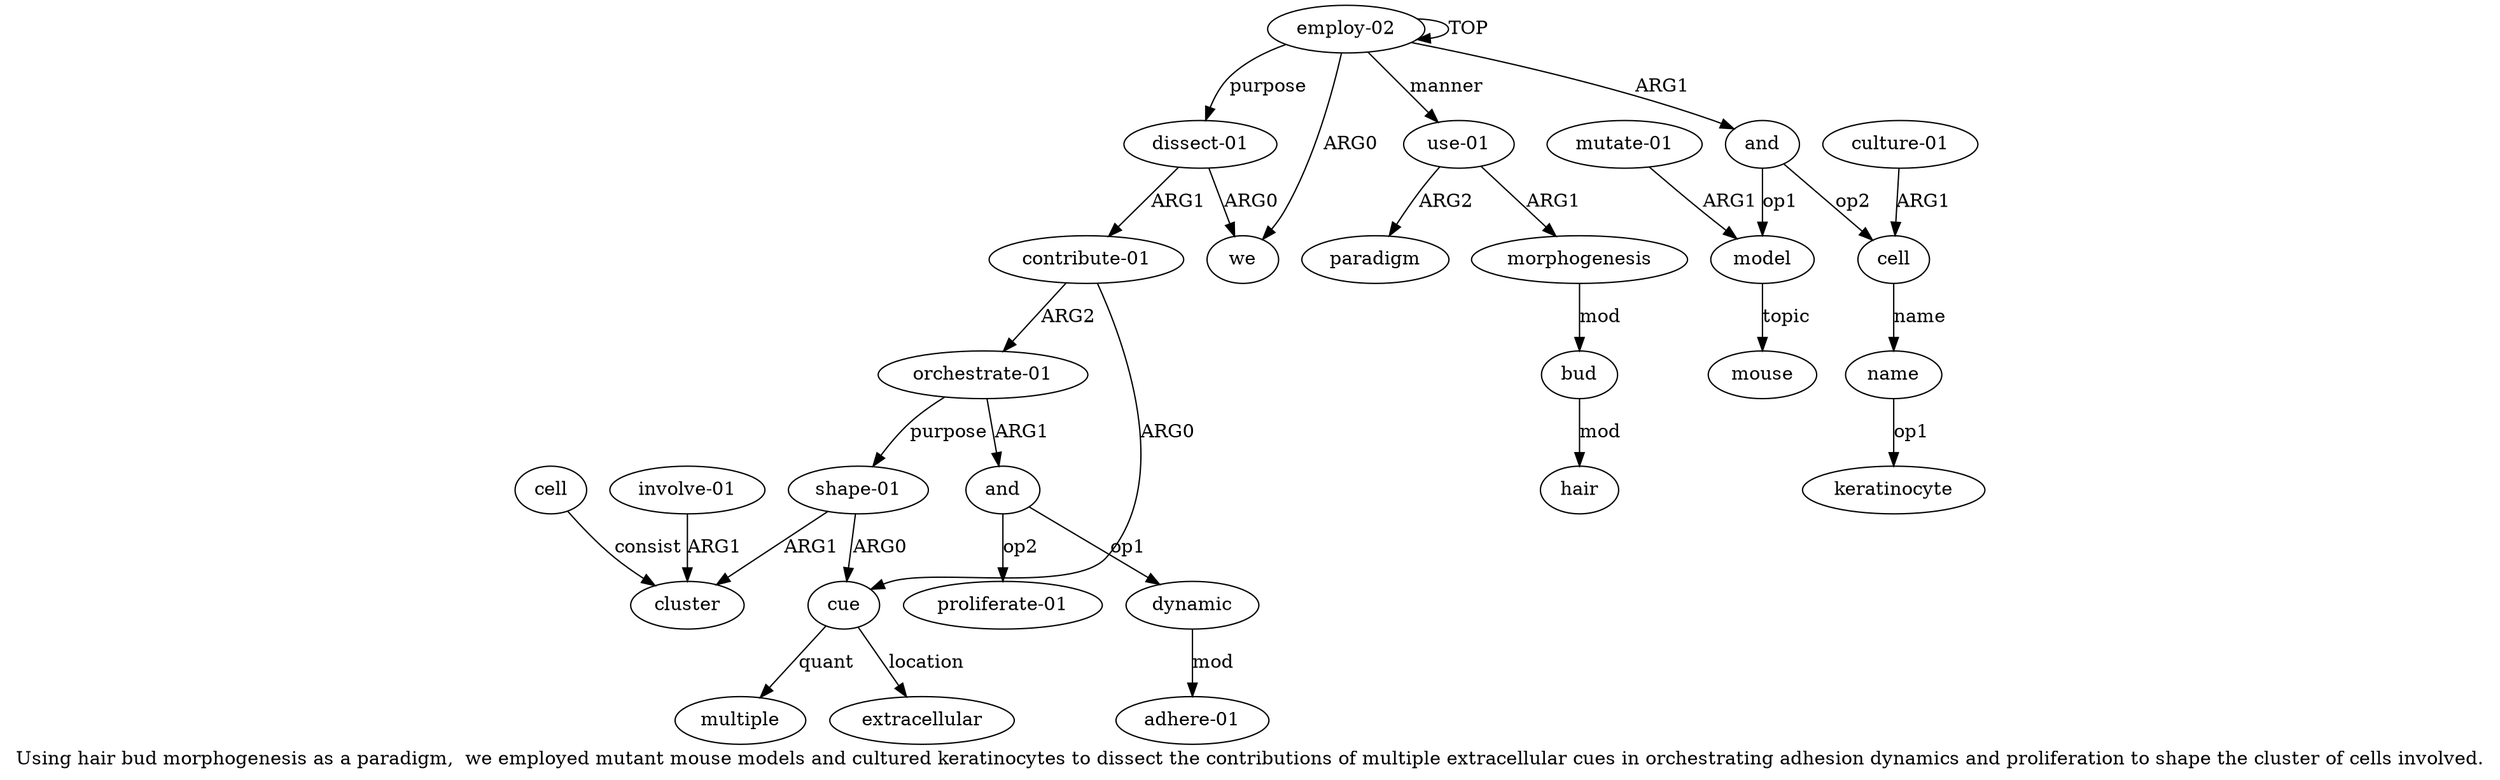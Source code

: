 digraph  {
	graph [label="Using hair bud morphogenesis as a paradigm,  we employed mutant mouse models and cultured keratinocytes to dissect the contributions \
of multiple extracellular cues in orchestrating adhesion dynamics and proliferation to shape the cluster of cells involved."];
	node [label="\N"];
	a20	 [color=black,
		gold_ind=20,
		gold_label=cluster,
		label=cluster,
		test_ind=20,
		test_label=cluster];
	a21	 [color=black,
		gold_ind=21,
		gold_label=cell,
		label=cell,
		test_ind=21,
		test_label=cell];
	a21 -> a20 [key=0,
	color=black,
	gold_label=consist,
	label=consist,
	test_label=consist];
a22 [color=black,
	gold_ind=22,
	gold_label="involve-01",
	label="involve-01",
	test_ind=22,
	test_label="involve-01"];
a22 -> a20 [key=0,
color=black,
gold_label=ARG1,
label=ARG1,
test_label=ARG1];
a23 [color=black,
gold_ind=23,
gold_label="use-01",
label="use-01",
test_ind=23,
test_label="use-01"];
a24 [color=black,
gold_ind=24,
gold_label=morphogenesis,
label=morphogenesis,
test_ind=24,
test_label=morphogenesis];
a23 -> a24 [key=0,
color=black,
gold_label=ARG1,
label=ARG1,
test_label=ARG1];
a27 [color=black,
gold_ind=27,
gold_label=paradigm,
label=paradigm,
test_ind=27,
test_label=paradigm];
a23 -> a27 [key=0,
color=black,
gold_label=ARG2,
label=ARG2,
test_label=ARG2];
a25 [color=black,
gold_ind=25,
gold_label=bud,
label=bud,
test_ind=25,
test_label=bud];
a24 -> a25 [key=0,
color=black,
gold_label=mod,
label=mod,
test_label=mod];
a26 [color=black,
gold_ind=26,
gold_label=hair,
label=hair,
test_ind=26,
test_label=hair];
a25 -> a26 [key=0,
color=black,
gold_label=mod,
label=mod,
test_label=mod];
a15 [color=black,
gold_ind=15,
gold_label=and,
label=and,
test_ind=15,
test_label=and];
a16 [color=black,
gold_ind=16,
gold_label=dynamic,
label=dynamic,
test_ind=16,
test_label=dynamic];
a15 -> a16 [key=0,
color=black,
gold_label=op1,
label=op1,
test_label=op1];
a18 [color=black,
gold_ind=18,
gold_label="proliferate-01",
label="proliferate-01",
test_ind=18,
test_label="proliferate-01"];
a15 -> a18 [key=0,
color=black,
gold_label=op2,
label=op2,
test_label=op2];
a14 [color=black,
gold_ind=14,
gold_label="orchestrate-01",
label="orchestrate-01",
test_ind=14,
test_label="orchestrate-01"];
a14 -> a15 [key=0,
color=black,
gold_label=ARG1,
label=ARG1,
test_label=ARG1];
a19 [color=black,
gold_ind=19,
gold_label="shape-01",
label="shape-01",
test_ind=19,
test_label="shape-01"];
a14 -> a19 [key=0,
color=black,
gold_label=purpose,
label=purpose,
test_label=purpose];
a17 [color=black,
gold_ind=17,
gold_label="adhere-01",
label="adhere-01",
test_ind=17,
test_label="adhere-01"];
a16 -> a17 [key=0,
color=black,
gold_label=mod,
label=mod,
test_label=mod];
a11 [color=black,
gold_ind=11,
gold_label=cue,
label=cue,
test_ind=11,
test_label=cue];
a13 [color=black,
gold_ind=13,
gold_label=multiple,
label=multiple,
test_ind=13,
test_label=multiple];
a11 -> a13 [key=0,
color=black,
gold_label=quant,
label=quant,
test_label=quant];
a12 [color=black,
gold_ind=12,
gold_label=extracellular,
label=extracellular,
test_ind=12,
test_label=extracellular];
a11 -> a12 [key=0,
color=black,
gold_label=location,
label=location,
test_label=location];
a10 [color=black,
gold_ind=10,
gold_label="contribute-01",
label="contribute-01",
test_ind=10,
test_label="contribute-01"];
a10 -> a14 [key=0,
color=black,
gold_label=ARG2,
label=ARG2,
test_label=ARG2];
a10 -> a11 [key=0,
color=black,
gold_label=ARG0,
label=ARG0,
test_label=ARG0];
a19 -> a20 [key=0,
color=black,
gold_label=ARG1,
label=ARG1,
test_label=ARG1];
a19 -> a11 [key=0,
color=black,
gold_label=ARG0,
label=ARG0,
test_label=ARG0];
a1 [color=black,
gold_ind=1,
gold_label=we,
label=we,
test_ind=1,
test_label=we];
a0 [color=black,
gold_ind=0,
gold_label="employ-02",
label="employ-02",
test_ind=0,
test_label="employ-02"];
a0 -> a23 [key=0,
color=black,
gold_label=manner,
label=manner,
test_label=manner];
a0 -> a1 [key=0,
color=black,
gold_label=ARG0,
label=ARG0,
test_label=ARG0];
a0 -> a0 [key=0,
color=black,
gold_label=TOP,
label=TOP,
test_label=TOP];
a2 [color=black,
gold_ind=2,
gold_label=and,
label=and,
test_ind=2,
test_label=and];
a0 -> a2 [key=0,
color=black,
gold_label=ARG1,
label=ARG1,
test_label=ARG1];
a9 [color=black,
gold_ind=9,
gold_label="dissect-01",
label="dissect-01",
test_ind=9,
test_label="dissect-01"];
a0 -> a9 [key=0,
color=black,
gold_label=purpose,
label=purpose,
test_label=purpose];
a3 [color=black,
gold_ind=3,
gold_label=model,
label=model,
test_ind=3,
test_label=model];
a4 [color=black,
gold_ind=4,
gold_label=mouse,
label=mouse,
test_ind=4,
test_label=mouse];
a3 -> a4 [key=0,
color=black,
gold_label=topic,
label=topic,
test_label=topic];
a2 -> a3 [key=0,
color=black,
gold_label=op1,
label=op1,
test_label=op1];
a6 [color=black,
gold_ind=6,
gold_label=cell,
label=cell,
test_ind=6,
test_label=cell];
a2 -> a6 [key=0,
color=black,
gold_label=op2,
label=op2,
test_label=op2];
a5 [color=black,
gold_ind=5,
gold_label="mutate-01",
label="mutate-01",
test_ind=5,
test_label="mutate-01"];
a5 -> a3 [key=0,
color=black,
gold_label=ARG1,
label=ARG1,
test_label=ARG1];
a7 [color=black,
gold_ind=7,
gold_label=name,
label=name,
test_ind=7,
test_label=name];
"a7 keratinocyte" [color=black,
gold_ind=-1,
gold_label=keratinocyte,
label=keratinocyte,
test_ind=-1,
test_label=keratinocyte];
a7 -> "a7 keratinocyte" [key=0,
color=black,
gold_label=op1,
label=op1,
test_label=op1];
a6 -> a7 [key=0,
color=black,
gold_label=name,
label=name,
test_label=name];
a9 -> a10 [key=0,
color=black,
gold_label=ARG1,
label=ARG1,
test_label=ARG1];
a9 -> a1 [key=0,
color=black,
gold_label=ARG0,
label=ARG0,
test_label=ARG0];
a8 [color=black,
gold_ind=8,
gold_label="culture-01",
label="culture-01",
test_ind=8,
test_label="culture-01"];
a8 -> a6 [key=0,
color=black,
gold_label=ARG1,
label=ARG1,
test_label=ARG1];
}
